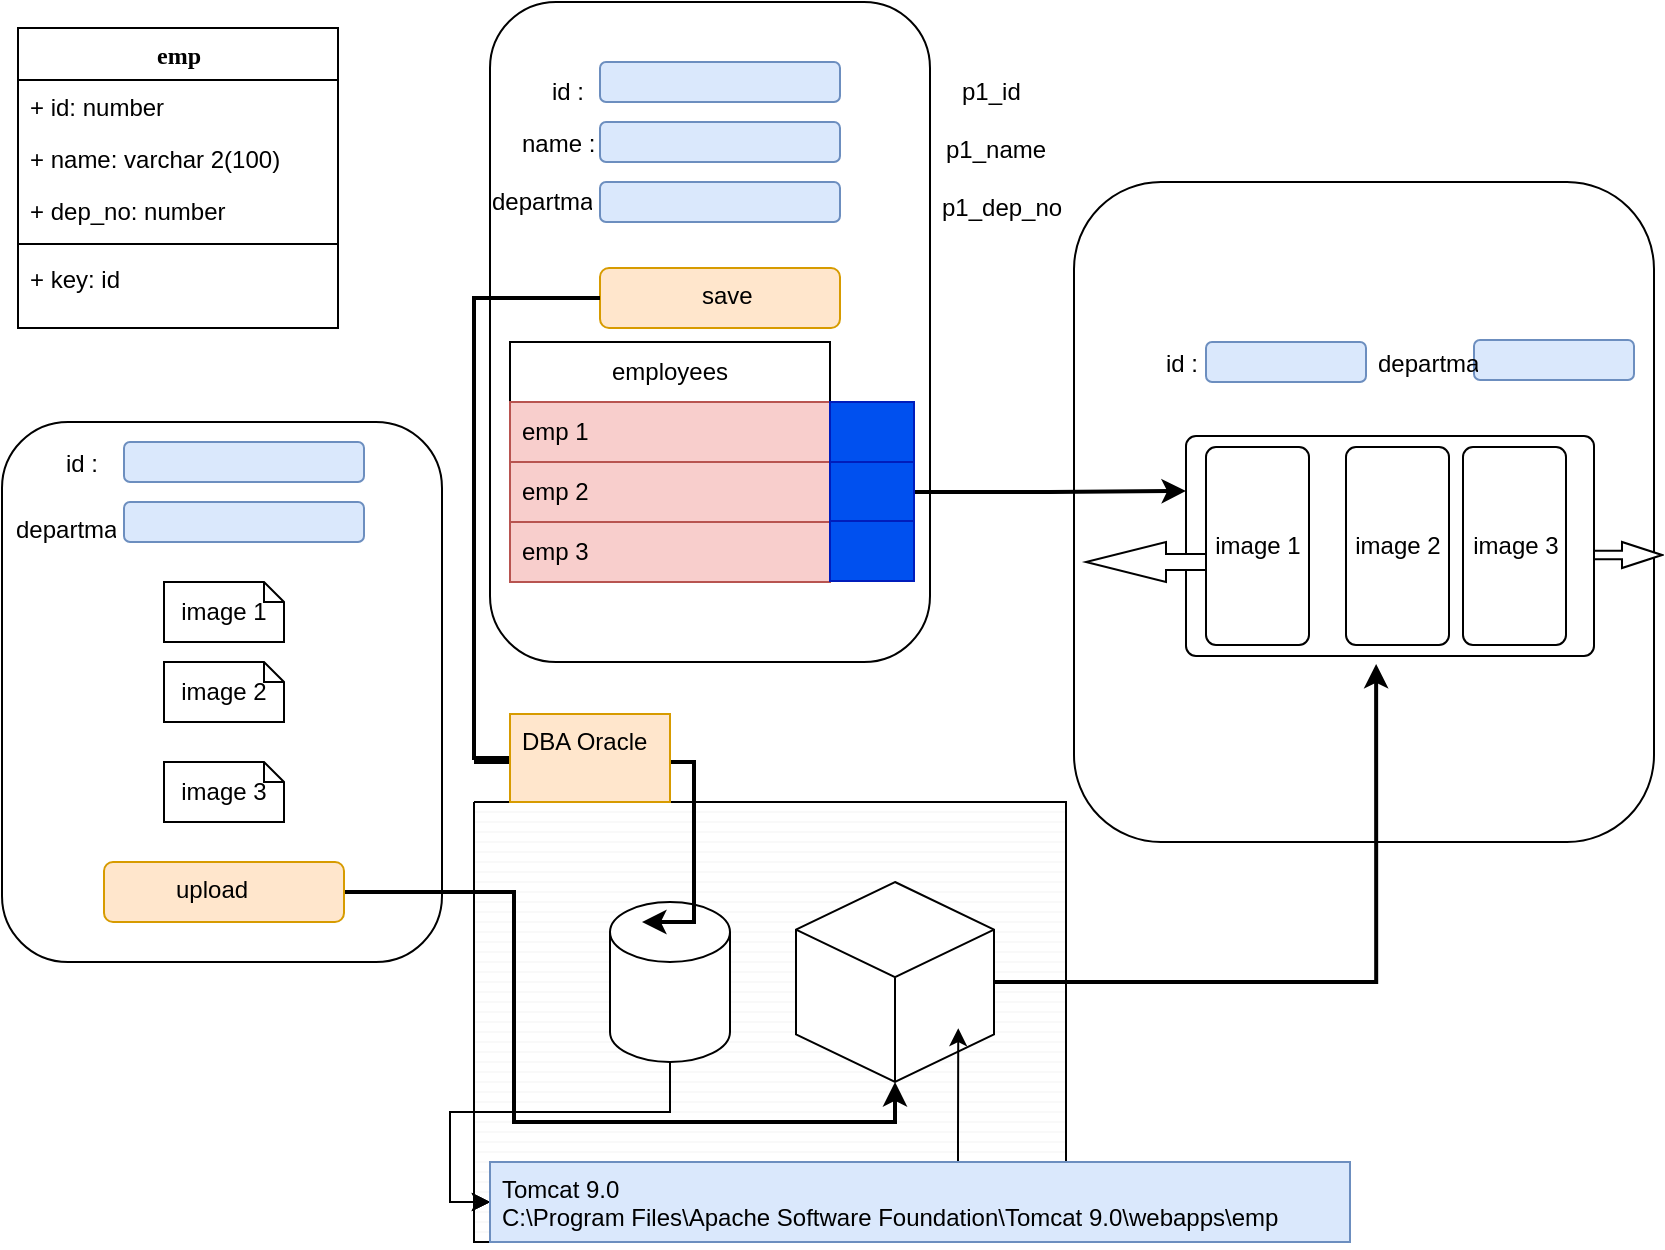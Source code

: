 <mxfile version="20.8.16" type="device" pages="5"><diagram id="z5dSGt5GswCVY9_OWKD6" name="Page-2"><mxGraphModel dx="880" dy="542" grid="1" gridSize="10" guides="1" tooltips="1" connect="1" arrows="1" fold="1" page="1" pageScale="1" pageWidth="850" pageHeight="1100" math="0" shadow="0"><root><mxCell id="0"/><mxCell id="1" parent="0"/><mxCell id="epnYIbw0j68ef-8-HHy0-64" value="" style="verticalLabelPosition=bottom;verticalAlign=top;html=1;shape=mxgraph.basic.patternFillRect;fillStyle=hor;step=5;fillStrokeWidth=0.2;fillStrokeColor=#dddddd;" parent="1" vertex="1"><mxGeometry x="240" y="470" width="296" height="220" as="geometry"/></mxCell><mxCell id="epnYIbw0j68ef-8-HHy0-1" value="emp" style="swimlane;html=1;fontStyle=1;align=center;verticalAlign=top;childLayout=stackLayout;horizontal=1;startSize=26;horizontalStack=0;resizeParent=1;resizeLast=0;collapsible=1;marginBottom=0;swimlaneFillColor=#ffffff;rounded=0;shadow=0;comic=0;labelBackgroundColor=none;strokeWidth=1;fillColor=none;fontFamily=Verdana;fontSize=12" parent="1" vertex="1"><mxGeometry x="12" y="83" width="160" height="150" as="geometry"/></mxCell><mxCell id="epnYIbw0j68ef-8-HHy0-2" value="+ id: number" style="text;html=1;strokeColor=none;fillColor=none;align=left;verticalAlign=top;spacingLeft=4;spacingRight=4;whiteSpace=wrap;overflow=hidden;rotatable=0;points=[[0,0.5],[1,0.5]];portConstraint=eastwest;" parent="epnYIbw0j68ef-8-HHy0-1" vertex="1"><mxGeometry y="26" width="160" height="26" as="geometry"/></mxCell><mxCell id="epnYIbw0j68ef-8-HHy0-3" value="+ name: varchar 2(100)&amp;nbsp;" style="text;html=1;strokeColor=none;fillColor=none;align=left;verticalAlign=top;spacingLeft=4;spacingRight=4;whiteSpace=wrap;overflow=hidden;rotatable=0;points=[[0,0.5],[1,0.5]];portConstraint=eastwest;" parent="epnYIbw0j68ef-8-HHy0-1" vertex="1"><mxGeometry y="52" width="160" height="26" as="geometry"/></mxCell><mxCell id="epnYIbw0j68ef-8-HHy0-4" value="+ dep_no: number" style="text;html=1;strokeColor=none;fillColor=none;align=left;verticalAlign=top;spacingLeft=4;spacingRight=4;whiteSpace=wrap;overflow=hidden;rotatable=0;points=[[0,0.5],[1,0.5]];portConstraint=eastwest;" parent="epnYIbw0j68ef-8-HHy0-1" vertex="1"><mxGeometry y="78" width="160" height="26" as="geometry"/></mxCell><mxCell id="epnYIbw0j68ef-8-HHy0-7" value="" style="line;html=1;strokeWidth=1;fillColor=none;align=left;verticalAlign=middle;spacingTop=-1;spacingLeft=3;spacingRight=3;rotatable=0;labelPosition=right;points=[];portConstraint=eastwest;" parent="epnYIbw0j68ef-8-HHy0-1" vertex="1"><mxGeometry y="104" width="160" height="8" as="geometry"/></mxCell><mxCell id="epnYIbw0j68ef-8-HHy0-10" value="+ key: id&amp;nbsp;" style="text;html=1;strokeColor=none;fillColor=none;align=left;verticalAlign=top;spacingLeft=4;spacingRight=4;whiteSpace=wrap;overflow=hidden;rotatable=0;points=[[0,0.5],[1,0.5]];portConstraint=eastwest;" parent="epnYIbw0j68ef-8-HHy0-1" vertex="1"><mxGeometry y="112" width="160" height="38" as="geometry"/></mxCell><mxCell id="2njl7L2I-M-yt5TFCkN5-1" value="" style="edgeStyle=orthogonalEdgeStyle;rounded=0;orthogonalLoop=1;jettySize=auto;html=1;" edge="1" parent="1" source="epnYIbw0j68ef-8-HHy0-11" target="Sgv6E-vqC2CRWHbWCXwI-2"><mxGeometry relative="1" as="geometry"/></mxCell><mxCell id="ypQhsU1s0A6mgqUrdr6S-1" value="" style="edgeStyle=orthogonalEdgeStyle;rounded=0;orthogonalLoop=1;jettySize=auto;html=1;" edge="1" parent="1" source="epnYIbw0j68ef-8-HHy0-11" target="Sgv6E-vqC2CRWHbWCXwI-2"><mxGeometry relative="1" as="geometry"/></mxCell><mxCell id="HryKdKrPaBIxRQKm1Ry1-1" value="" style="edgeStyle=orthogonalEdgeStyle;rounded=0;orthogonalLoop=1;jettySize=auto;html=1;fontColor=#FFFFFF;" edge="1" parent="1" source="epnYIbw0j68ef-8-HHy0-11" target="Sgv6E-vqC2CRWHbWCXwI-2"><mxGeometry relative="1" as="geometry"/></mxCell><UserObject label="" link="data:page/id,3LIMzzDL_7bgJGfIVc6E" id="epnYIbw0j68ef-8-HHy0-11"><mxCell style="shape=cylinder3;whiteSpace=wrap;html=1;boundedLbl=1;backgroundOutline=1;size=15;" parent="1" vertex="1"><mxGeometry x="308" y="520" width="60" height="80" as="geometry"/></mxCell></UserObject><mxCell id="epnYIbw0j68ef-8-HHy0-12" value="" style="rounded=1;whiteSpace=wrap;html=1;" parent="1" vertex="1"><mxGeometry x="248" y="70" width="220" height="330" as="geometry"/></mxCell><mxCell id="epnYIbw0j68ef-8-HHy0-13" value="" style="rounded=1;whiteSpace=wrap;html=1;fillColor=#dae8fc;strokeColor=#6c8ebf;" parent="1" vertex="1"><mxGeometry x="303" y="100" width="120" height="20" as="geometry"/></mxCell><mxCell id="epnYIbw0j68ef-8-HHy0-14" value="" style="rounded=1;whiteSpace=wrap;html=1;fillColor=#dae8fc;strokeColor=#6c8ebf;" parent="1" vertex="1"><mxGeometry x="303" y="130" width="120" height="20" as="geometry"/></mxCell><mxCell id="epnYIbw0j68ef-8-HHy0-15" value="" style="rounded=1;whiteSpace=wrap;html=1;fillColor=#dae8fc;strokeColor=#6c8ebf;" parent="1" vertex="1"><mxGeometry x="303" y="160" width="120" height="20" as="geometry"/></mxCell><mxCell id="epnYIbw0j68ef-8-HHy0-67" style="edgeStyle=orthogonalEdgeStyle;rounded=0;orthogonalLoop=1;jettySize=auto;html=1;strokeWidth=2;startArrow=none;" parent="1" source="Sgv6E-vqC2CRWHbWCXwI-4" edge="1"><mxGeometry relative="1" as="geometry"><mxPoint x="324" y="530" as="targetPoint"/><Array as="points"><mxPoint x="240" y="450"/><mxPoint x="350" y="450"/><mxPoint x="350" y="530"/></Array></mxGeometry></mxCell><mxCell id="epnYIbw0j68ef-8-HHy0-18" value="" style="rounded=1;whiteSpace=wrap;html=1;fillColor=#ffe6cc;strokeColor=#d79b00;" parent="1" vertex="1"><mxGeometry x="303" y="203" width="120" height="30" as="geometry"/></mxCell><mxCell id="epnYIbw0j68ef-8-HHy0-19" value="" style="rounded=1;whiteSpace=wrap;html=1;" parent="1" vertex="1"><mxGeometry x="4" y="280" width="220" height="270" as="geometry"/></mxCell><mxCell id="epnYIbw0j68ef-8-HHy0-20" value="" style="rounded=1;whiteSpace=wrap;html=1;" parent="1" vertex="1"><mxGeometry x="540" y="160" width="290" height="330" as="geometry"/></mxCell><mxCell id="epnYIbw0j68ef-8-HHy0-21" value="employees" style="swimlane;fontStyle=0;childLayout=stackLayout;horizontal=1;startSize=30;horizontalStack=0;resizeParent=1;resizeParentMax=0;resizeLast=0;collapsible=1;marginBottom=0;whiteSpace=wrap;html=1;" parent="1" vertex="1"><mxGeometry x="258" y="240" width="160" height="120" as="geometry"/></mxCell><mxCell id="epnYIbw0j68ef-8-HHy0-22" value="emp 1" style="text;strokeColor=#b85450;fillColor=#f8cecc;align=left;verticalAlign=middle;spacingLeft=4;spacingRight=4;overflow=hidden;points=[[0,0.5],[1,0.5]];portConstraint=eastwest;rotatable=0;whiteSpace=wrap;html=1;" parent="epnYIbw0j68ef-8-HHy0-21" vertex="1"><mxGeometry y="30" width="160" height="30" as="geometry"/></mxCell><mxCell id="epnYIbw0j68ef-8-HHy0-23" value="emp 2" style="text;strokeColor=#b85450;fillColor=#f8cecc;align=left;verticalAlign=middle;spacingLeft=4;spacingRight=4;overflow=hidden;points=[[0,0.5],[1,0.5]];portConstraint=eastwest;rotatable=0;whiteSpace=wrap;html=1;" parent="epnYIbw0j68ef-8-HHy0-21" vertex="1"><mxGeometry y="60" width="160" height="30" as="geometry"/></mxCell><mxCell id="epnYIbw0j68ef-8-HHy0-24" value="emp 3" style="text;strokeColor=#b85450;fillColor=#f8cecc;align=left;verticalAlign=middle;spacingLeft=4;spacingRight=4;overflow=hidden;points=[[0,0.5],[1,0.5]];portConstraint=eastwest;rotatable=0;whiteSpace=wrap;html=1;" parent="epnYIbw0j68ef-8-HHy0-21" vertex="1"><mxGeometry y="90" width="160" height="30" as="geometry"/></mxCell><mxCell id="epnYIbw0j68ef-8-HHy0-25" value="" style="rounded=1;whiteSpace=wrap;html=1;fillColor=#dae8fc;strokeColor=#6c8ebf;" parent="1" vertex="1"><mxGeometry x="65" y="290" width="120" height="20" as="geometry"/></mxCell><mxCell id="epnYIbw0j68ef-8-HHy0-27" value="image 1" style="shape=note;size=10;whiteSpace=wrap;html=1;" parent="1" vertex="1"><mxGeometry x="85" y="360" width="60" height="30" as="geometry"/></mxCell><mxCell id="epnYIbw0j68ef-8-HHy0-30" value="image 2" style="shape=note;size=10;whiteSpace=wrap;html=1;" parent="1" vertex="1"><mxGeometry x="85" y="400" width="60" height="30" as="geometry"/></mxCell><mxCell id="epnYIbw0j68ef-8-HHy0-31" value="image 3" style="shape=note;size=10;whiteSpace=wrap;html=1;" parent="1" vertex="1"><mxGeometry x="85" y="450" width="60" height="30" as="geometry"/></mxCell><mxCell id="epnYIbw0j68ef-8-HHy0-65" style="edgeStyle=orthogonalEdgeStyle;rounded=0;orthogonalLoop=1;jettySize=auto;html=1;entryX=0.5;entryY=1;entryDx=0;entryDy=0;entryPerimeter=0;strokeWidth=2;startArrow=none;exitX=1;exitY=0.5;exitDx=0;exitDy=0;" parent="1" source="epnYIbw0j68ef-8-HHy0-51" target="epnYIbw0j68ef-8-HHy0-63" edge="1"><mxGeometry relative="1" as="geometry"><Array as="points"><mxPoint x="260" y="515"/><mxPoint x="260" y="630"/><mxPoint x="451" y="630"/></Array><mxPoint x="185" y="600" as="sourcePoint"/></mxGeometry></mxCell><mxCell id="epnYIbw0j68ef-8-HHy0-32" value="" style="rounded=1;whiteSpace=wrap;html=1;fillColor=#ffe6cc;strokeColor=#d79b00;" parent="1" vertex="1"><mxGeometry x="55" y="500" width="120" height="30" as="geometry"/></mxCell><mxCell id="epnYIbw0j68ef-8-HHy0-33" value="" style="rounded=1;whiteSpace=wrap;html=1;fillColor=#dae8fc;strokeColor=#6c8ebf;" parent="1" vertex="1"><mxGeometry x="606" y="240" width="80" height="20" as="geometry"/></mxCell><mxCell id="epnYIbw0j68ef-8-HHy0-34" value="" style="rounded=1;whiteSpace=wrap;html=1;fillColor=#dae8fc;strokeColor=#6c8ebf;" parent="1" vertex="1"><mxGeometry x="740" y="239" width="80" height="20" as="geometry"/></mxCell><UserObject label="" link="data:page/id,fQa6ab1c1p1BTBKNh2PM" id="epnYIbw0j68ef-8-HHy0-39"><mxCell style="rounded=1;absoluteArcSize=1;html=1;arcSize=10;" parent="1" vertex="1"><mxGeometry x="596" y="287" width="204" height="110" as="geometry"/></mxCell></UserObject><mxCell id="epnYIbw0j68ef-8-HHy0-40" value="main" style="html=1;shape=mxgraph.er.anchor;whiteSpace=wrap;" parent="epnYIbw0j68ef-8-HHy0-39" vertex="1"><mxGeometry width="95" height="110.0" as="geometry"/></mxCell><mxCell id="epnYIbw0j68ef-8-HHy0-41" value="image 1" style="rounded=1;absoluteArcSize=1;html=1;arcSize=10;whiteSpace=wrap;points=[];strokeColor=inherit;fillColor=inherit;" parent="epnYIbw0j68ef-8-HHy0-39" vertex="1"><mxGeometry x="10" y="5.5" width="51.5" height="99" as="geometry"/></mxCell><mxCell id="epnYIbw0j68ef-8-HHy0-44" value="image 2" style="rounded=1;absoluteArcSize=1;html=1;arcSize=10;whiteSpace=wrap;points=[];strokeColor=inherit;fillColor=inherit;" parent="epnYIbw0j68ef-8-HHy0-39" vertex="1"><mxGeometry x="80" y="5.5" width="51.5" height="99" as="geometry"/></mxCell><mxCell id="epnYIbw0j68ef-8-HHy0-45" value="image 3" style="rounded=1;absoluteArcSize=1;html=1;arcSize=10;whiteSpace=wrap;points=[];strokeColor=inherit;fillColor=inherit;" parent="epnYIbw0j68ef-8-HHy0-39" vertex="1"><mxGeometry x="138.5" y="5.5" width="51.5" height="99" as="geometry"/></mxCell><mxCell id="epnYIbw0j68ef-8-HHy0-47" value="id :" style="text;html=1;strokeColor=none;fillColor=none;align=left;verticalAlign=top;spacingLeft=4;spacingRight=4;whiteSpace=wrap;overflow=hidden;rotatable=0;points=[[0,0.5],[1,0.5]];portConstraint=eastwest;" parent="1" vertex="1"><mxGeometry x="273" y="101" width="35" height="26" as="geometry"/></mxCell><mxCell id="epnYIbw0j68ef-8-HHy0-48" value="name :" style="text;html=1;strokeColor=none;fillColor=none;align=left;verticalAlign=top;spacingLeft=4;spacingRight=4;whiteSpace=wrap;overflow=hidden;rotatable=0;points=[[0,0.5],[1,0.5]];portConstraint=eastwest;" parent="1" vertex="1"><mxGeometry x="258" y="127" width="65" height="26" as="geometry"/></mxCell><mxCell id="epnYIbw0j68ef-8-HHy0-49" value="departmain" style="text;html=1;strokeColor=none;fillColor=none;align=left;verticalAlign=top;spacingLeft=4;spacingRight=4;whiteSpace=wrap;overflow=hidden;rotatable=0;points=[[0,0.5],[1,0.5]];portConstraint=eastwest;" parent="1" vertex="1"><mxGeometry x="243" y="156" width="60" height="30" as="geometry"/></mxCell><UserObject label="save" link="data:page/id,BprCkGTwKTtJ4KWhBn4T" id="epnYIbw0j68ef-8-HHy0-50"><mxCell style="text;html=1;strokeColor=none;fillColor=none;align=left;verticalAlign=top;spacingLeft=4;spacingRight=4;whiteSpace=wrap;overflow=hidden;rotatable=0;points=[[0,0.5],[1,0.5]];portConstraint=eastwest;shadow=1;" parent="1" vertex="1"><mxGeometry x="348" y="203" width="60" height="30" as="geometry"/></mxCell></UserObject><UserObject label="upload" link="data:page/id,kqpT7AbW4HP7UQiV_hxH" id="epnYIbw0j68ef-8-HHy0-51"><mxCell style="text;html=1;strokeColor=none;fillColor=none;align=left;verticalAlign=top;spacingLeft=4;spacingRight=4;whiteSpace=wrap;overflow=hidden;rotatable=0;points=[[0,0.5],[1,0.5]];portConstraint=eastwest;" parent="1" vertex="1"><mxGeometry x="85" y="500" width="60" height="30" as="geometry"/></mxCell></UserObject><mxCell id="epnYIbw0j68ef-8-HHy0-52" value="id :" style="text;html=1;strokeColor=none;fillColor=none;align=left;verticalAlign=top;spacingLeft=4;spacingRight=4;whiteSpace=wrap;overflow=hidden;rotatable=0;points=[[0,0.5],[1,0.5]];portConstraint=eastwest;" parent="1" vertex="1"><mxGeometry x="30" y="287" width="35" height="26" as="geometry"/></mxCell><mxCell id="epnYIbw0j68ef-8-HHy0-53" value="" style="rounded=1;whiteSpace=wrap;html=1;fillColor=#dae8fc;strokeColor=#6c8ebf;" parent="1" vertex="1"><mxGeometry x="65" y="320" width="120" height="20" as="geometry"/></mxCell><mxCell id="epnYIbw0j68ef-8-HHy0-54" value="departmain" style="text;html=1;strokeColor=none;fillColor=none;align=left;verticalAlign=top;spacingLeft=4;spacingRight=4;whiteSpace=wrap;overflow=hidden;rotatable=0;points=[[0,0.5],[1,0.5]];portConstraint=eastwest;" parent="1" vertex="1"><mxGeometry x="5" y="320" width="60" height="30" as="geometry"/></mxCell><mxCell id="epnYIbw0j68ef-8-HHy0-57" value="" style="html=1;shadow=0;dashed=0;align=center;verticalAlign=middle;shape=mxgraph.arrows2.arrow;dy=0.67;dx=20;notch=0;" parent="1" vertex="1"><mxGeometry x="800" y="340" width="34" height="13" as="geometry"/></mxCell><mxCell id="epnYIbw0j68ef-8-HHy0-62" value="" style="html=1;shadow=0;dashed=0;align=center;verticalAlign=middle;shape=mxgraph.arrows2.arrow;dy=0.6;dx=40;flipH=1;notch=0;" parent="1" vertex="1"><mxGeometry x="546" y="340" width="60" height="20" as="geometry"/></mxCell><mxCell id="epnYIbw0j68ef-8-HHy0-66" style="edgeStyle=orthogonalEdgeStyle;rounded=0;orthogonalLoop=1;jettySize=auto;html=1;entryX=0.466;entryY=1.036;entryDx=0;entryDy=0;entryPerimeter=0;strokeWidth=2;" parent="1" source="epnYIbw0j68ef-8-HHy0-63" target="epnYIbw0j68ef-8-HHy0-39" edge="1"><mxGeometry relative="1" as="geometry"/></mxCell><mxCell id="epnYIbw0j68ef-8-HHy0-63" value="" style="html=1;shape=mxgraph.basic.isocube;isoAngle=15;" parent="1" vertex="1"><mxGeometry x="401" y="510" width="99" height="100" as="geometry"/></mxCell><mxCell id="epnYIbw0j68ef-8-HHy0-68" value="id :" style="text;html=1;strokeColor=none;fillColor=none;align=left;verticalAlign=top;spacingLeft=4;spacingRight=4;whiteSpace=wrap;overflow=hidden;rotatable=0;points=[[0,0.5],[1,0.5]];portConstraint=eastwest;" parent="1" vertex="1"><mxGeometry x="580" y="237" width="35" height="26" as="geometry"/></mxCell><mxCell id="epnYIbw0j68ef-8-HHy0-69" value="departmain" style="text;html=1;strokeColor=none;fillColor=none;align=left;verticalAlign=top;spacingLeft=4;spacingRight=4;whiteSpace=wrap;overflow=hidden;rotatable=0;points=[[0,0.5],[1,0.5]];portConstraint=eastwest;" parent="1" vertex="1"><mxGeometry x="686" y="237" width="60" height="30" as="geometry"/></mxCell><mxCell id="epnYIbw0j68ef-8-HHy0-70" style="edgeStyle=orthogonalEdgeStyle;rounded=0;orthogonalLoop=1;jettySize=auto;html=1;strokeWidth=2;entryX=0;entryY=0.25;entryDx=0;entryDy=0;startArrow=none;" parent="1" source="BC7lVRv4HRqvFKw9YmHN-6" target="epnYIbw0j68ef-8-HHy0-39" edge="1"><mxGeometry relative="1" as="geometry"><mxPoint x="570" y="280" as="targetPoint"/></mxGeometry></mxCell><mxCell id="zWszY0-_d3vsOcyU-NU6-1" value="p1_id" style="text;html=1;strokeColor=none;fillColor=none;align=left;verticalAlign=top;spacingLeft=4;spacingRight=4;whiteSpace=wrap;overflow=hidden;rotatable=0;points=[[0,0.5],[1,0.5]];portConstraint=eastwest;" vertex="1" parent="1"><mxGeometry x="477.5" y="101" width="45" height="26" as="geometry"/></mxCell><mxCell id="zWszY0-_d3vsOcyU-NU6-2" value="p1_name" style="text;html=1;strokeColor=none;fillColor=none;align=left;verticalAlign=top;spacingLeft=4;spacingRight=4;whiteSpace=wrap;overflow=hidden;rotatable=0;points=[[0,0.5],[1,0.5]];portConstraint=eastwest;" vertex="1" parent="1"><mxGeometry x="470" y="130" width="60" height="26" as="geometry"/></mxCell><mxCell id="zWszY0-_d3vsOcyU-NU6-3" value="&lt;div style=&quot;border-color: var(--border-color);&quot;&gt;p1_dep_no&lt;/div&gt;" style="text;html=1;strokeColor=none;fillColor=none;align=left;verticalAlign=top;spacingLeft=4;spacingRight=4;whiteSpace=wrap;overflow=hidden;rotatable=0;points=[[0,0.5],[1,0.5]];portConstraint=eastwest;" vertex="1" parent="1"><mxGeometry x="468" y="159" width="80" height="44" as="geometry"/></mxCell><mxCell id="tkUUbbo4UHAyL8ldNtRZ-1" style="edgeStyle=orthogonalEdgeStyle;rounded=0;orthogonalLoop=1;jettySize=auto;html=1;entryX=0.818;entryY=0.514;entryDx=0;entryDy=0;entryPerimeter=0;" edge="1" parent="1" source="Sgv6E-vqC2CRWHbWCXwI-2" target="epnYIbw0j68ef-8-HHy0-64"><mxGeometry relative="1" as="geometry"><Array as="points"><mxPoint x="482" y="640"/><mxPoint x="482" y="640"/></Array></mxGeometry></mxCell><mxCell id="Sgv6E-vqC2CRWHbWCXwI-2" value="&lt;div style=&quot;border-color: var(--border-color);&quot;&gt;Tomcat 9.0&lt;/div&gt;&lt;div style=&quot;border-color: var(--border-color);&quot;&gt;C:\Program Files\Apache Software Foundation\Tomcat 9.0\webapps\emp&lt;br&gt;&lt;/div&gt;" style="text;html=1;strokeColor=#6c8ebf;fillColor=#dae8fc;align=left;verticalAlign=top;spacingLeft=4;spacingRight=4;whiteSpace=wrap;overflow=hidden;rotatable=0;points=[[0,0.5],[1,0.5]];portConstraint=eastwest;" vertex="1" parent="1"><mxGeometry x="248" y="650" width="430" height="40" as="geometry"/></mxCell><mxCell id="Sgv6E-vqC2CRWHbWCXwI-5" value="" style="edgeStyle=orthogonalEdgeStyle;rounded=0;orthogonalLoop=1;jettySize=auto;html=1;strokeWidth=2;endArrow=none;" edge="1" parent="1" source="epnYIbw0j68ef-8-HHy0-18" target="Sgv6E-vqC2CRWHbWCXwI-4"><mxGeometry relative="1" as="geometry"><mxPoint x="324" y="530" as="targetPoint"/><Array as="points"><mxPoint x="240" y="218"/></Array><mxPoint x="303" y="218" as="sourcePoint"/></mxGeometry></mxCell><mxCell id="Sgv6E-vqC2CRWHbWCXwI-4" value="&lt;div style=&quot;border-color: var(--border-color);&quot;&gt;DBA Oracle&lt;/div&gt;" style="text;html=1;strokeColor=#d79b00;fillColor=#ffe6cc;align=left;verticalAlign=top;spacingLeft=4;spacingRight=4;whiteSpace=wrap;overflow=hidden;rotatable=0;points=[[0,0.5],[1,0.5]];portConstraint=eastwest;" vertex="1" parent="1"><mxGeometry x="258" y="426" width="80" height="44" as="geometry"/></mxCell><mxCell id="BC7lVRv4HRqvFKw9YmHN-5" value="" style="rounded=0;whiteSpace=wrap;html=1;fillColor=#0050ef;fontColor=#ffffff;strokeColor=#001DBC;" vertex="1" parent="1"><mxGeometry x="418" y="270" width="42" height="30" as="geometry"/></mxCell><mxCell id="BC7lVRv4HRqvFKw9YmHN-7" value="" style="edgeStyle=orthogonalEdgeStyle;rounded=0;orthogonalLoop=1;jettySize=auto;html=1;strokeWidth=2;entryX=0;entryY=0.25;entryDx=0;entryDy=0;endArrow=none;" edge="1" parent="1" source="epnYIbw0j68ef-8-HHy0-23" target="BC7lVRv4HRqvFKw9YmHN-6"><mxGeometry relative="1" as="geometry"><mxPoint x="596" y="314.5" as="targetPoint"/><mxPoint x="418" y="315" as="sourcePoint"/></mxGeometry></mxCell><mxCell id="BC7lVRv4HRqvFKw9YmHN-6" value="" style="rounded=0;whiteSpace=wrap;html=1;fillColor=#0050ef;fontColor=#ffffff;strokeColor=#001DBC;" vertex="1" parent="1"><mxGeometry x="418" y="300" width="42" height="30" as="geometry"/></mxCell><mxCell id="BC7lVRv4HRqvFKw9YmHN-8" value="" style="rounded=0;whiteSpace=wrap;html=1;fillColor=#0050ef;strokeColor=#001DBC;fontColor=#ffffff;" vertex="1" parent="1"><mxGeometry x="418" y="329.5" width="42" height="30" as="geometry"/></mxCell></root></mxGraphModel></diagram><diagram id="BprCkGTwKTtJ4KWhBn4T" name="Page-3"><mxGraphModel dx="880" dy="542" grid="1" gridSize="10" guides="1" tooltips="1" connect="1" arrows="1" fold="1" page="1" pageScale="1" pageWidth="850" pageHeight="1100" math="0" shadow="0"><root><mxCell id="0"/><mxCell id="1" parent="0"/><mxCell id="_142YZwsX_rKqHnnI_K8-2" value="&lt;div&gt;INSERT INTO emp (&lt;/div&gt;&lt;div&gt;&amp;nbsp; &amp;nbsp; id,&lt;/div&gt;&lt;div&gt;&amp;nbsp; &amp;nbsp; name,&lt;/div&gt;&lt;div&gt;&amp;nbsp; &amp;nbsp; dep_no&lt;/div&gt;&lt;div&gt;) VALUES (&lt;/div&gt;&lt;div&gt;&amp;nbsp; &amp;nbsp; :P1_ID,&lt;/div&gt;&lt;div&gt;&amp;nbsp; &amp;nbsp; :P1_NAME,&lt;/div&gt;&lt;div&gt;&amp;nbsp; &amp;nbsp; :P1_DEP_NO&lt;/div&gt;&lt;div&gt;);&lt;/div&gt;" style="shape=note;whiteSpace=wrap;html=1;backgroundOutline=1;fontColor=#000000;darkOpacity=0.05;fillColor=#FFF9B2;strokeColor=none;fillStyle=solid;direction=west;gradientDirection=north;gradientColor=#FFF2A1;shadow=1;size=20;pointerEvents=1;align=left;" parent="1" vertex="1"><mxGeometry x="210" y="70" width="400" height="320" as="geometry"/></mxCell></root></mxGraphModel></diagram><diagram id="kqpT7AbW4HP7UQiV_hxH" name="Page-4"><mxGraphModel dx="880" dy="542" grid="1" gridSize="10" guides="1" tooltips="1" connect="1" arrows="1" fold="1" page="1" pageScale="1" pageWidth="850" pageHeight="1100" math="0" shadow="0"><root><mxCell id="0"/><mxCell id="1" parent="0"/><mxCell id="Rbv_Wtz46KhauSUXYpE_-1" value="&lt;blockquote style=&quot;margin: 0 0 0 40px; border: none; padding: 0px;&quot;&gt;&lt;div&gt;&lt;font color=&quot;#ffffff&quot;&gt;&lt;br&gt;&lt;/font&gt;&lt;/div&gt;&lt;div&gt;&lt;font color=&quot;#ffffff&quot;&gt;DECLARE&lt;/font&gt;&lt;/div&gt;&lt;div&gt;&lt;font color=&quot;#ffffff&quot;&gt;&amp;nbsp;l_blob&amp;nbsp; BLOB;&lt;/font&gt;&lt;/div&gt;&lt;div&gt;&lt;font color=&quot;#ffffff&quot;&gt;BEGIN&lt;/font&gt;&lt;/div&gt;&lt;div&gt;&lt;font color=&quot;#ffffff&quot;&gt;&amp;nbsp;select&amp;nbsp; BLOB_CONTENT INTO&amp;nbsp; &amp;nbsp;l_blob&amp;nbsp; FROM apex_application_temp_files&lt;/font&gt;&lt;/div&gt;&lt;div&gt;&lt;font color=&quot;#ffffff&quot;&gt;&amp;nbsp; &amp;nbsp; &amp;nbsp; &amp;nbsp; &amp;nbsp;where NAME= :P36_IMAG_THREE_1 ;&lt;/font&gt;&lt;/div&gt;&lt;div&gt;&lt;font color=&quot;#ffffff&quot;&gt;&amp;nbsp; blob_to_file(p_blob&amp;nbsp; &amp;nbsp; &amp;nbsp;=&amp;gt; l_blob,&lt;/font&gt;&lt;/div&gt;&lt;div&gt;&lt;font color=&quot;#ffffff&quot;&gt;&amp;nbsp; &amp;nbsp; &amp;nbsp; &amp;nbsp; &amp;nbsp; &amp;nbsp; &amp;nbsp; &amp;nbsp;p_dir&amp;nbsp; &amp;nbsp; &amp;nbsp; =&amp;gt; 'ADD_IMAG',&lt;/font&gt;&lt;/div&gt;&lt;div&gt;&lt;font color=&quot;#ffffff&quot;&gt;&amp;nbsp; &amp;nbsp; &amp;nbsp; &amp;nbsp; &amp;nbsp; &amp;nbsp; &amp;nbsp; &amp;nbsp;p_filename =&amp;gt; :P36_IMAGES||'.jpg')&lt;/font&gt;&lt;/div&gt;&lt;div&gt;&lt;font color=&quot;#ffffff&quot;&gt;END;&lt;/font&gt;&lt;/div&gt;&lt;div&gt;&lt;font color=&quot;#ffffff&quot;&gt;DECLARE&lt;/font&gt;&lt;/div&gt;&lt;div&gt;&lt;font color=&quot;#ffffff&quot;&gt;&amp;nbsp;l_blob&amp;nbsp; BLOB;&lt;/font&gt;&lt;/div&gt;&lt;div&gt;&lt;font color=&quot;#ffffff&quot;&gt;BEGIN&lt;/font&gt;&lt;/div&gt;&lt;div&gt;&lt;font color=&quot;#ffffff&quot;&gt;&amp;nbsp;select&amp;nbsp; BLOB_CONTENT INTO&amp;nbsp; &amp;nbsp;l_blob&amp;nbsp; FROM apex_application_temp_files&lt;/font&gt;&lt;/div&gt;&lt;div&gt;&lt;font color=&quot;#ffffff&quot;&gt;&amp;nbsp; &amp;nbsp; &amp;nbsp; &amp;nbsp; &amp;nbsp;where NAME= :P36_IMAG_THREE_2 ;&lt;/font&gt;&lt;/div&gt;&lt;div&gt;&lt;font color=&quot;#ffffff&quot;&gt;&amp;nbsp;&amp;nbsp;&lt;/font&gt;&lt;/div&gt;&lt;div&gt;&lt;font color=&quot;#ffffff&quot;&gt;&amp;nbsp; blob_to_file(p_blob&amp;nbsp; &amp;nbsp; &amp;nbsp;=&amp;gt; l_blob,&lt;/font&gt;&lt;/div&gt;&lt;div&gt;&lt;font color=&quot;#ffffff&quot;&gt;&amp;nbsp; &amp;nbsp; &amp;nbsp; &amp;nbsp; &amp;nbsp; &amp;nbsp; &amp;nbsp; &amp;nbsp;p_dir&amp;nbsp; &amp;nbsp; &amp;nbsp; =&amp;gt; 'ADD_IMAG',&lt;/font&gt;&lt;/div&gt;&lt;div&gt;&lt;font color=&quot;#ffffff&quot;&gt;&amp;nbsp; &amp;nbsp; &amp;nbsp; &amp;nbsp; &amp;nbsp; &amp;nbsp; &amp;nbsp; &amp;nbsp;p_filename =&amp;gt; :P36_IMAGES||'.1.jpg');&lt;/font&gt;&lt;/div&gt;&lt;div&gt;&lt;font color=&quot;#ffffff&quot;&gt;END;&lt;/font&gt;&lt;/div&gt;&lt;div&gt;&lt;font color=&quot;#ffffff&quot;&gt;DECLARE&lt;/font&gt;&lt;/div&gt;&lt;div&gt;&lt;font color=&quot;#ffffff&quot;&gt;&amp;nbsp;l_blob&amp;nbsp; BLOB;&lt;/font&gt;&lt;/div&gt;&lt;div&gt;&lt;font color=&quot;#ffffff&quot;&gt;BEGIN&lt;/font&gt;&lt;/div&gt;&lt;div&gt;&lt;font color=&quot;#ffffff&quot;&gt;&amp;nbsp;select&amp;nbsp; BLOB_CONTENT INTO&amp;nbsp; &amp;nbsp;l_blob&amp;nbsp; FROM apex_application_temp_files&lt;/font&gt;&lt;/div&gt;&lt;div&gt;&lt;font color=&quot;#ffffff&quot;&gt;&amp;nbsp; &amp;nbsp; &amp;nbsp; &amp;nbsp; &amp;nbsp;where NAME= :P36_IMAG_THREE_3 ;&lt;/font&gt;&lt;/div&gt;&lt;div&gt;&lt;font color=&quot;#ffffff&quot;&gt;&amp;nbsp; blob_to_file(p_blob&amp;nbsp; &amp;nbsp; &amp;nbsp;=&amp;gt; l_blob,&lt;/font&gt;&lt;/div&gt;&lt;div&gt;&lt;font color=&quot;#ffffff&quot;&gt;&amp;nbsp; &amp;nbsp; &amp;nbsp; &amp;nbsp; &amp;nbsp; &amp;nbsp; &amp;nbsp; &amp;nbsp;p_dir&amp;nbsp; &amp;nbsp; &amp;nbsp; =&amp;gt; 'ADD_IMAG',&lt;/font&gt;&lt;/div&gt;&lt;div&gt;&lt;font color=&quot;#ffffff&quot;&gt;&amp;nbsp; &amp;nbsp; &amp;nbsp; &amp;nbsp; &amp;nbsp; &amp;nbsp; &amp;nbsp; &amp;nbsp;p_filename =&amp;gt; :P36_IMAGES||'.2.jpg');&lt;/font&gt;&lt;/div&gt;&lt;div&gt;&lt;font color=&quot;#ffffff&quot;&gt;&amp;nbsp;&amp;nbsp;&lt;/font&gt;&lt;/div&gt;&lt;div&gt;&lt;font color=&quot;#ffffff&quot;&gt;END;&lt;/font&gt;&lt;/div&gt;&lt;/blockquote&gt;" style="shape=note;whiteSpace=wrap;html=1;backgroundOutline=1;fontColor=#000000;darkOpacity=0.05;fillColor=#333333;strokeColor=none;fillStyle=solid;direction=west;gradientDirection=north;gradientColor=#333333;shadow=1;size=20;pointerEvents=1;align=left;" vertex="1" parent="1"><mxGeometry x="170" y="40" width="530" height="660" as="geometry"/></mxCell></root></mxGraphModel></diagram><diagram id="fQa6ab1c1p1BTBKNh2PM" name="Page-5"><mxGraphModel dx="880" dy="542" grid="1" gridSize="10" guides="1" tooltips="1" connect="1" arrows="1" fold="1" page="1" pageScale="1" pageWidth="850" pageHeight="1100" math="0" shadow="0"><root><mxCell id="0"/><mxCell id="1" parent="0"/><mxCell id="fKA7kyzQwDimlBJuXENx-1" value="&lt;div&gt;&amp;lt;div class=&quot;sild&quot;&amp;gt;&lt;/div&gt;&lt;div&gt;&amp;lt;img src=&quot; http://192.168.126.129:8282/imags_file/emp/&amp;amp;P15_IMAG..jpg&lt;/div&gt;&lt;div&gt;&quot; alt=&quot;.&quot;&amp;gt;&lt;/div&gt;&lt;div&gt;&lt;br&gt;&lt;/div&gt;&lt;div&gt;&amp;lt;/div&amp;gt;&lt;/div&gt;" style="shape=note;whiteSpace=wrap;html=1;backgroundOutline=1;fontColor=#000000;darkOpacity=0.05;fillColor=#FFF9B2;strokeColor=none;fillStyle=solid;direction=west;gradientDirection=north;gradientColor=#FFF2A1;shadow=1;size=20;pointerEvents=1;align=left;" vertex="1" parent="1"><mxGeometry x="210" width="440" height="170" as="geometry"/></mxCell><mxCell id="JswTkz-BfWpkt070GVt3-1" value="&lt;div&gt;&amp;lt;div class=&quot;sild&quot;&amp;gt;&lt;/div&gt;&lt;div&gt;&amp;lt;img src=&quot; http://192.168.126.129:8282/imags_file/emp/&amp;amp;P15_IMAG..jpg&lt;/div&gt;&lt;div&gt;&quot; alt=&quot;.&quot;&amp;gt;&lt;/div&gt;&lt;div&gt;&lt;br&gt;&lt;/div&gt;&lt;div&gt;&amp;lt;/div&amp;gt;&lt;/div&gt;" style="shape=note;whiteSpace=wrap;html=1;backgroundOutline=1;fontColor=#000000;darkOpacity=0.05;fillColor=#FFF9B2;strokeColor=none;fillStyle=solid;direction=west;gradientDirection=north;gradientColor=#FFF2A1;shadow=1;size=20;pointerEvents=1;align=left;" vertex="1" parent="1"><mxGeometry x="210" y="170" width="440" height="170" as="geometry"/></mxCell></root></mxGraphModel></diagram><diagram id="3LIMzzDL_7bgJGfIVc6E" name="Page-6"><mxGraphModel dx="880" dy="2742" grid="1" gridSize="10" guides="1" tooltips="1" connect="1" arrows="1" fold="1" page="1" pageScale="1" pageWidth="850" pageHeight="1100" math="0" shadow="0"><root><mxCell id="0"/><mxCell id="1" parent="0"/><mxCell id="E2OlHaFc6dsf6S6ckMY5-1" value="&lt;blockquote style=&quot;margin: 0 0 0 40px; border: none; padding: 0px;&quot;&gt;&lt;div style=&quot;color: rgb(212, 212, 212); background-color: rgb(30, 30, 30); font-family: Menlo, Monaco, &amp;quot;Courier New&amp;quot;, monospace; line-height: 18px;&quot;&gt;&lt;div&gt;/*================ Create Directory and and Grant :======*/&lt;/div&gt;&lt;/div&gt;&lt;div style=&quot;color: rgb(212, 212, 212); background-color: rgb(30, 30, 30); font-family: Menlo, Monaco, &amp;quot;Courier New&amp;quot;, monospace; line-height: 18px;&quot;&gt;&lt;div&gt;&lt;span style=&quot;color: #569cd6;&quot;&gt;grant&lt;/span&gt; &lt;span style=&quot;color: #dcdcaa;&quot;&gt;execute&lt;/span&gt; &lt;span style=&quot;color: #569cd6;&quot;&gt;on&lt;/span&gt; &lt;span style=&quot;color: #9cdcfe;&quot;&gt;utl_file&lt;/span&gt; &lt;span style=&quot;color: #569cd6;&quot;&gt;to&lt;/span&gt; &lt;span style=&quot;color: #9cdcfe;&quot;&gt;emp&lt;/span&gt;;&lt;/div&gt;&lt;/div&gt;&lt;div style=&quot;color: rgb(212, 212, 212); background-color: rgb(30, 30, 30); font-family: Menlo, Monaco, &amp;quot;Courier New&amp;quot;, monospace; line-height: 18px;&quot;&gt;&lt;div&gt;&lt;span style=&quot;color: #569cd6;&quot;&gt;CREATE OR REPLACE&lt;/span&gt; &lt;span style=&quot;color: #9cdcfe;&quot;&gt;DIRECTORY&lt;/span&gt; &lt;span style=&quot;color: #9cdcfe;&quot;&gt;DIRECTORY_NAME&lt;/span&gt; &lt;span style=&quot;color: #569cd6;&quot;&gt;AS&lt;/span&gt; &lt;span style=&quot;color: #ce9178;&quot;&gt;'C:\Program Files\Apache Software Foundation\Tomcat 9.0\webapps\emp'&lt;/span&gt;;&lt;/div&gt;&lt;/div&gt;&lt;div style=&quot;color: rgb(212, 212, 212); background-color: rgb(30, 30, 30); font-family: Menlo, Monaco, &amp;quot;Courier New&amp;quot;, monospace; line-height: 18px;&quot;&gt;&lt;div&gt;&lt;span style=&quot;color: #569cd6;&quot;&gt;GRANT&lt;/span&gt; &lt;span style=&quot;color: #569cd6;&quot;&gt;read&lt;/span&gt;, &lt;span style=&quot;color: #569cd6;&quot;&gt;write&lt;/span&gt; &lt;span style=&quot;color: #569cd6;&quot;&gt;ON&lt;/span&gt; &lt;span style=&quot;color: #9cdcfe;&quot;&gt;DIRECTORY&lt;/span&gt; &lt;span style=&quot;color: #9cdcfe;&quot;&gt;emp&lt;/span&gt; &lt;span style=&quot;color: #569cd6;&quot;&gt;TO&lt;/span&gt; &lt;span style=&quot;color: #9cdcfe;&quot;&gt;emp&lt;/span&gt;;&lt;/div&gt;&lt;/div&gt;&lt;div style=&quot;color: rgb(212, 212, 212); background-color: rgb(30, 30, 30); font-family: Menlo, Monaco, &amp;quot;Courier New&amp;quot;, monospace; line-height: 18px;&quot;&gt;&lt;div&gt;&lt;span style=&quot;color: #6a9955;&quot;&gt;/*=============== Create Procedure In Database :=========*/&lt;/span&gt;&lt;/div&gt;&lt;/div&gt;&lt;div style=&quot;color: rgb(212, 212, 212); background-color: rgb(30, 30, 30); font-family: Menlo, Monaco, &amp;quot;Courier New&amp;quot;, monospace; line-height: 18px;&quot;&gt;&lt;div&gt;&lt;span style=&quot;color: #569cd6;&quot;&gt;CREATE OR REPLACE&lt;/span&gt; &lt;span style=&quot;color: #569cd6;&quot;&gt;PROCEDURE&lt;/span&gt; &lt;span style=&quot;color: #9cdcfe;&quot;&gt;blob_to_file&lt;/span&gt; (&lt;span style=&quot;color: #9cdcfe;&quot;&gt;p_blob&lt;/span&gt;      &lt;span style=&quot;color: #dcdcaa;&quot;&gt;IN&lt;/span&gt; &lt;span style=&quot;color: #569cd6;&quot;&gt;OUT&lt;/span&gt; &lt;span style=&quot;color: #569cd6;&quot;&gt;NOCOPY&lt;/span&gt; &lt;span style=&quot;color: #4ec9b0;&quot;&gt;BLOB&lt;/span&gt;,&lt;/div&gt;&lt;/div&gt;&lt;div style=&quot;color: rgb(212, 212, 212); background-color: rgb(30, 30, 30); font-family: Menlo, Monaco, &amp;quot;Courier New&amp;quot;, monospace; line-height: 18px;&quot;&gt;&lt;div&gt;&lt;span style=&quot;color: #9cdcfe;&quot;&gt;p_dir&lt;/span&gt;       &lt;span style=&quot;color: #dcdcaa;&quot;&gt;IN&lt;/span&gt;  &lt;span style=&quot;color: #4ec9b0;&quot;&gt;VARCHAR2&lt;/span&gt;,&lt;/div&gt;&lt;/div&gt;&lt;div style=&quot;color: rgb(212, 212, 212); background-color: rgb(30, 30, 30); font-family: Menlo, Monaco, &amp;quot;Courier New&amp;quot;, monospace; line-height: 18px;&quot;&gt;&lt;div&gt;&lt;span style=&quot;color: #9cdcfe;&quot;&gt;p_filename&lt;/span&gt;  &lt;span style=&quot;color: #dcdcaa;&quot;&gt;IN&lt;/span&gt;  &lt;span style=&quot;color: #4ec9b0;&quot;&gt;VARCHAR2&lt;/span&gt;)&lt;/div&gt;&lt;/div&gt;&lt;div style=&quot;color: rgb(212, 212, 212); background-color: rgb(30, 30, 30); font-family: Menlo, Monaco, &amp;quot;Courier New&amp;quot;, monospace; line-height: 18px;&quot;&gt;&lt;div&gt;&lt;span style=&quot;color: #569cd6;&quot;&gt;AS&lt;/span&gt;&lt;/div&gt;&lt;/div&gt;&lt;div style=&quot;color: rgb(212, 212, 212); background-color: rgb(30, 30, 30); font-family: Menlo, Monaco, &amp;quot;Courier New&amp;quot;, monospace; line-height: 18px;&quot;&gt;&lt;div&gt;&lt;span style=&quot;color: #9cdcfe;&quot;&gt;l_file&lt;/span&gt;      &lt;span style=&quot;color: #9cdcfe;&quot;&gt;UTL_FILE&lt;/span&gt;.&lt;span style=&quot;color: #9cdcfe;&quot;&gt;FILE_TYPE&lt;/span&gt;;&lt;/div&gt;&lt;/div&gt;&lt;div style=&quot;color: rgb(212, 212, 212); background-color: rgb(30, 30, 30); font-family: Menlo, Monaco, &amp;quot;Courier New&amp;quot;, monospace; line-height: 18px;&quot;&gt;&lt;div&gt;&lt;span style=&quot;color: #9cdcfe;&quot;&gt;l_buffer&lt;/span&gt;    &lt;span style=&quot;color: #4ec9b0;&quot;&gt;RAW&lt;/span&gt;(&lt;span style=&quot;color: #b5cea8;&quot;&gt;32767&lt;/span&gt;);&lt;/div&gt;&lt;/div&gt;&lt;div style=&quot;color: rgb(212, 212, 212); background-color: rgb(30, 30, 30); font-family: Menlo, Monaco, &amp;quot;Courier New&amp;quot;, monospace; line-height: 18px;&quot;&gt;&lt;div&gt;&lt;span style=&quot;color: #9cdcfe;&quot;&gt;l_amount&lt;/span&gt;    &lt;span style=&quot;color: #4ec9b0;&quot;&gt;BINARY_INTEGER&lt;/span&gt; := &lt;span style=&quot;color: #b5cea8;&quot;&gt;32767&lt;/span&gt;;&lt;/div&gt;&lt;/div&gt;&lt;div style=&quot;color: rgb(212, 212, 212); background-color: rgb(30, 30, 30); font-family: Menlo, Monaco, &amp;quot;Courier New&amp;quot;, monospace; line-height: 18px;&quot;&gt;&lt;div&gt;&lt;span style=&quot;color: #9cdcfe;&quot;&gt;l_pos&lt;/span&gt;       &lt;span style=&quot;color: #4ec9b0;&quot;&gt;INTEGER&lt;/span&gt; := &lt;span style=&quot;color: #b5cea8;&quot;&gt;1&lt;/span&gt;;&lt;/div&gt;&lt;/div&gt;&lt;div style=&quot;color: rgb(212, 212, 212); background-color: rgb(30, 30, 30); font-family: Menlo, Monaco, &amp;quot;Courier New&amp;quot;, monospace; line-height: 18px;&quot;&gt;&lt;div&gt;&lt;span style=&quot;color: #9cdcfe;&quot;&gt;l_blob_len&lt;/span&gt;  &lt;span style=&quot;color: #4ec9b0;&quot;&gt;INTEGER&lt;/span&gt;;&lt;/div&gt;&lt;/div&gt;&lt;div style=&quot;color: rgb(212, 212, 212); background-color: rgb(30, 30, 30); font-family: Menlo, Monaco, &amp;quot;Courier New&amp;quot;, monospace; line-height: 18px;&quot;&gt;&lt;div&gt;&lt;span style=&quot;color: #569cd6;&quot;&gt;BEGIN&lt;/span&gt;&lt;/div&gt;&lt;/div&gt;&lt;div style=&quot;color: rgb(212, 212, 212); background-color: rgb(30, 30, 30); font-family: Menlo, Monaco, &amp;quot;Courier New&amp;quot;, monospace; line-height: 18px;&quot;&gt;&lt;div&gt;&lt;span style=&quot;color: #9cdcfe;&quot;&gt;l_blob_len&lt;/span&gt; := &lt;span style=&quot;color: #9cdcfe;&quot;&gt;DBMS_LOB&lt;/span&gt;.&lt;span style=&quot;color: #9cdcfe;&quot;&gt;getlength&lt;/span&gt;(&lt;span style=&quot;color: #9cdcfe;&quot;&gt;p_blob&lt;/span&gt;);&lt;/div&gt;&lt;/div&gt;&lt;div style=&quot;color: rgb(212, 212, 212); background-color: rgb(30, 30, 30); font-family: Menlo, Monaco, &amp;quot;Courier New&amp;quot;, monospace; line-height: 18px;&quot;&gt;&lt;div&gt;&lt;span style=&quot;color: #6a9955;&quot;&gt;-- Open the destination file.&lt;/span&gt;&lt;/div&gt;&lt;/div&gt;&lt;div style=&quot;color: rgb(212, 212, 212); background-color: rgb(30, 30, 30); font-family: Menlo, Monaco, &amp;quot;Courier New&amp;quot;, monospace; line-height: 18px;&quot;&gt;&lt;div&gt;&lt;span style=&quot;color: #9cdcfe;&quot;&gt;l_file&lt;/span&gt; := &lt;span style=&quot;color: #9cdcfe;&quot;&gt;UTL_FILE&lt;/span&gt;.&lt;span style=&quot;color: #9cdcfe;&quot;&gt;fopen&lt;/span&gt;(&lt;span style=&quot;color: #9cdcfe;&quot;&gt;p_dir&lt;/span&gt;, &lt;span style=&quot;color: #9cdcfe;&quot;&gt;p_filename&lt;/span&gt;,&lt;span style=&quot;color: #ce9178;&quot;&gt;'WB'&lt;/span&gt;, &lt;span style=&quot;color: #b5cea8;&quot;&gt;32767&lt;/span&gt;);&lt;/div&gt;&lt;/div&gt;&lt;div style=&quot;color: rgb(212, 212, 212); background-color: rgb(30, 30, 30); font-family: Menlo, Monaco, &amp;quot;Courier New&amp;quot;, monospace; line-height: 18px;&quot;&gt;&lt;div&gt;&lt;span style=&quot;color: #6a9955;&quot;&gt;-- Read chunks of the BLOB and write them to the file until complete.&lt;/span&gt;&lt;/div&gt;&lt;/div&gt;&lt;div style=&quot;color: rgb(212, 212, 212); background-color: rgb(30, 30, 30); font-family: Menlo, Monaco, &amp;quot;Courier New&amp;quot;, monospace; line-height: 18px;&quot;&gt;&lt;div&gt;&lt;span style=&quot;color: #c586c0;&quot;&gt;WHILE&lt;/span&gt; &lt;span style=&quot;color: #9cdcfe;&quot;&gt;l_pos&lt;/span&gt; &amp;lt;= &lt;span style=&quot;color: #9cdcfe;&quot;&gt;l_blob_len&lt;/span&gt; &lt;span style=&quot;color: #c586c0;&quot;&gt;LOOP&lt;/span&gt;&lt;/div&gt;&lt;/div&gt;&lt;div style=&quot;color: rgb(212, 212, 212); background-color: rgb(30, 30, 30); font-family: Menlo, Monaco, &amp;quot;Courier New&amp;quot;, monospace; line-height: 18px;&quot;&gt;&lt;div&gt;&lt;span style=&quot;color: #9cdcfe;&quot;&gt;DBMS_LOB&lt;/span&gt;.&lt;span style=&quot;color: #569cd6;&quot;&gt;read&lt;/span&gt;(&lt;span style=&quot;color: #9cdcfe;&quot;&gt;p_blob&lt;/span&gt;, &lt;span style=&quot;color: #9cdcfe;&quot;&gt;l_amount&lt;/span&gt;, &lt;span style=&quot;color: #9cdcfe;&quot;&gt;l_pos&lt;/span&gt;, &lt;span style=&quot;color: #9cdcfe;&quot;&gt;l_buffer&lt;/span&gt;);&lt;/div&gt;&lt;/div&gt;&lt;div style=&quot;color: rgb(212, 212, 212); background-color: rgb(30, 30, 30); font-family: Menlo, Monaco, &amp;quot;Courier New&amp;quot;, monospace; line-height: 18px;&quot;&gt;&lt;div&gt;&lt;span style=&quot;color: #9cdcfe;&quot;&gt;UTL_FILE&lt;/span&gt;.&lt;span style=&quot;color: #9cdcfe;&quot;&gt;put_raw&lt;/span&gt;(&lt;span style=&quot;color: #9cdcfe;&quot;&gt;l_file&lt;/span&gt;, &lt;span style=&quot;color: #9cdcfe;&quot;&gt;l_buffer&lt;/span&gt;, &lt;span style=&quot;color: #569cd6;&quot;&gt;TRUE&lt;/span&gt;);&lt;/div&gt;&lt;/div&gt;&lt;div style=&quot;color: rgb(212, 212, 212); background-color: rgb(30, 30, 30); font-family: Menlo, Monaco, &amp;quot;Courier New&amp;quot;, monospace; line-height: 18px;&quot;&gt;&lt;div&gt;&lt;span style=&quot;color: #9cdcfe;&quot;&gt;l_pos&lt;/span&gt; := &lt;span style=&quot;color: #9cdcfe;&quot;&gt;l_pos&lt;/span&gt; + &lt;span style=&quot;color: #9cdcfe;&quot;&gt;l_amount&lt;/span&gt;;&lt;/div&gt;&lt;/div&gt;&lt;div style=&quot;color: rgb(212, 212, 212); background-color: rgb(30, 30, 30); font-family: Menlo, Monaco, &amp;quot;Courier New&amp;quot;, monospace; line-height: 18px;&quot;&gt;&lt;div&gt;&lt;span style=&quot;color: #c586c0;&quot;&gt;END LOOP&lt;/span&gt;;&lt;/div&gt;&lt;/div&gt;&lt;div style=&quot;color: rgb(212, 212, 212); background-color: rgb(30, 30, 30); font-family: Menlo, Monaco, &amp;quot;Courier New&amp;quot;, monospace; line-height: 18px;&quot;&gt;&lt;div&gt;&lt;span style=&quot;color: #6a9955;&quot;&gt;-- Close the file.&lt;/span&gt;&lt;/div&gt;&lt;/div&gt;&lt;div style=&quot;color: rgb(212, 212, 212); background-color: rgb(30, 30, 30); font-family: Menlo, Monaco, &amp;quot;Courier New&amp;quot;, monospace; line-height: 18px;&quot;&gt;&lt;div&gt;&lt;span style=&quot;color: #9cdcfe;&quot;&gt;UTL_FILE&lt;/span&gt;.&lt;span style=&quot;color: #9cdcfe;&quot;&gt;fclose&lt;/span&gt;(&lt;span style=&quot;color: #9cdcfe;&quot;&gt;l_file&lt;/span&gt;);&lt;/div&gt;&lt;/div&gt;&lt;div style=&quot;color: rgb(212, 212, 212); background-color: rgb(30, 30, 30); font-family: Menlo, Monaco, &amp;quot;Courier New&amp;quot;, monospace; line-height: 18px;&quot;&gt;&lt;div&gt;&lt;span style=&quot;color: #569cd6;&quot;&gt;EXCEPTION&lt;/span&gt;&lt;/div&gt;&lt;/div&gt;&lt;div style=&quot;color: rgb(212, 212, 212); background-color: rgb(30, 30, 30); font-family: Menlo, Monaco, &amp;quot;Courier New&amp;quot;, monospace; line-height: 18px;&quot;&gt;&lt;div&gt;&lt;span style=&quot;color: #c586c0;&quot;&gt;WHEN&lt;/span&gt; &lt;span style=&quot;color: #569cd6;&quot;&gt;OTHERS&lt;/span&gt; &lt;span style=&quot;color: #c586c0;&quot;&gt;THEN&lt;/span&gt;&lt;/div&gt;&lt;/div&gt;&lt;div style=&quot;color: rgb(212, 212, 212); background-color: rgb(30, 30, 30); font-family: Menlo, Monaco, &amp;quot;Courier New&amp;quot;, monospace; line-height: 18px;&quot;&gt;&lt;div&gt;&lt;span style=&quot;color: #6a9955;&quot;&gt;-- Close the file if something goes wrong.&lt;/span&gt;&lt;/div&gt;&lt;/div&gt;&lt;div style=&quot;color: rgb(212, 212, 212); background-color: rgb(30, 30, 30); font-family: Menlo, Monaco, &amp;quot;Courier New&amp;quot;, monospace; line-height: 18px;&quot;&gt;&lt;div&gt;&lt;span style=&quot;color: #c586c0;&quot;&gt;IF&lt;/span&gt; &lt;span style=&quot;color: #9cdcfe;&quot;&gt;UTL_FILE&lt;/span&gt;.&lt;span style=&quot;color: #9cdcfe;&quot;&gt;is_open&lt;/span&gt;(&lt;span style=&quot;color: #9cdcfe;&quot;&gt;l_file&lt;/span&gt;) &lt;span style=&quot;color: #c586c0;&quot;&gt;THEN&lt;/span&gt;&lt;/div&gt;&lt;/div&gt;&lt;div style=&quot;color: rgb(212, 212, 212); background-color: rgb(30, 30, 30); font-family: Menlo, Monaco, &amp;quot;Courier New&amp;quot;, monospace; line-height: 18px;&quot;&gt;&lt;div&gt;&lt;span style=&quot;color: #9cdcfe;&quot;&gt;UTL_FILE&lt;/span&gt;.&lt;span style=&quot;color: #9cdcfe;&quot;&gt;fclose&lt;/span&gt;(&lt;span style=&quot;color: #9cdcfe;&quot;&gt;l_file&lt;/span&gt;);&lt;/div&gt;&lt;/div&gt;&lt;div style=&quot;color: rgb(212, 212, 212); background-color: rgb(30, 30, 30); font-family: Menlo, Monaco, &amp;quot;Courier New&amp;quot;, monospace; line-height: 18px;&quot;&gt;&lt;div&gt;&lt;span style=&quot;color: #c586c0;&quot;&gt;END IF&lt;/span&gt;;&lt;/div&gt;&lt;/div&gt;&lt;div style=&quot;color: rgb(212, 212, 212); background-color: rgb(30, 30, 30); font-family: Menlo, Monaco, &amp;quot;Courier New&amp;quot;, monospace; line-height: 18px;&quot;&gt;&lt;div&gt;&lt;span style=&quot;color: #569cd6;&quot;&gt;RAISE&lt;/span&gt;;&lt;/div&gt;&lt;/div&gt;&lt;/blockquote&gt;&lt;div style=&quot;color: rgb(212, 212, 212); background-color: rgb(30, 30, 30); font-family: Menlo, Monaco, &amp;quot;Courier New&amp;quot;, monospace; line-height: 18px;&quot;&gt;&lt;br&gt;&lt;div&gt;&lt;span style=&quot;color: #9cdcfe;&quot;&gt;UTL_FILE&lt;/span&gt;.&lt;span style=&quot;color: #9cdcfe;&quot;&gt;fclose&lt;/span&gt;(&lt;span style=&quot;color: #9cdcfe;&quot;&gt;l_file&lt;/span&gt;);&lt;/div&gt;&lt;div&gt; &lt;span style=&quot;color: #569cd6;&quot;&gt;RAISE&lt;/span&gt;;*/&lt;/div&gt;&lt;div&gt;&lt;span style=&quot;color: #569cd6;&quot;&gt;END&lt;/span&gt; &lt;span style=&quot;color: #9cdcfe;&quot;&gt;blob_to_file&lt;/span&gt;;&lt;/div&gt;&lt;div&gt;/&lt;/div&gt;&lt;br&gt;&lt;div&gt;&lt;span style=&quot;color: #6a9955;&quot;&gt;/*============Create Table============*/&lt;/span&gt;&lt;/div&gt;&lt;br&gt;&lt;div&gt;&lt;span style=&quot;color: #569cd6;&quot;&gt;CREATE&lt;/span&gt; &lt;span style=&quot;color: #569cd6;&quot;&gt;TABLE&lt;/span&gt; &lt;span style=&quot;color: #9cdcfe;&quot;&gt;PRODUCT_INFO&lt;/span&gt;&lt;/div&gt;&lt;div&gt;(&lt;/div&gt;&lt;div&gt;    &lt;span style=&quot;color: #9cdcfe;&quot;&gt;ID&lt;/span&gt; &lt;span style=&quot;color: #4ec9b0;&quot;&gt;NUMBER&lt;/span&gt; &lt;span style=&quot;color: #9cdcfe;&quot;&gt;PRIMARY&lt;/span&gt; &lt;span style=&quot;color: #9cdcfe;&quot;&gt;KEY&lt;/span&gt;,&lt;/div&gt;&lt;div&gt;    &lt;span style=&quot;color: #569cd6;&quot;&gt;NAME&lt;/span&gt; &lt;span style=&quot;color: #4ec9b0;&quot;&gt;VARCHAR2&lt;/span&gt;(&lt;span style=&quot;color: #b5cea8;&quot;&gt;50&lt;/span&gt;),&lt;/div&gt;&lt;div&gt;    &lt;span style=&quot;color: #9cdcfe;&quot;&gt;dep_no&lt;/span&gt; &lt;span style=&quot;color: #4ec9b0;&quot;&gt;NUMBER&lt;/span&gt;,&lt;/div&gt;&lt;div&gt;    &lt;/div&gt;&lt;br&gt;&lt;div&gt;);&lt;/div&gt;&lt;br&gt;&lt;/div&gt;" style="shape=note;whiteSpace=wrap;html=1;backgroundOutline=1;fontColor=#000000;darkOpacity=0.05;fillColor=#FFF9B2;strokeColor=none;fillStyle=solid;direction=west;gradientDirection=north;gradientColor=#FFF2A1;shadow=1;size=20;pointerEvents=1;align=left;" vertex="1" parent="1"><mxGeometry x="70" y="-1650" width="640" height="130" as="geometry"/></mxCell></root></mxGraphModel></diagram></mxfile>